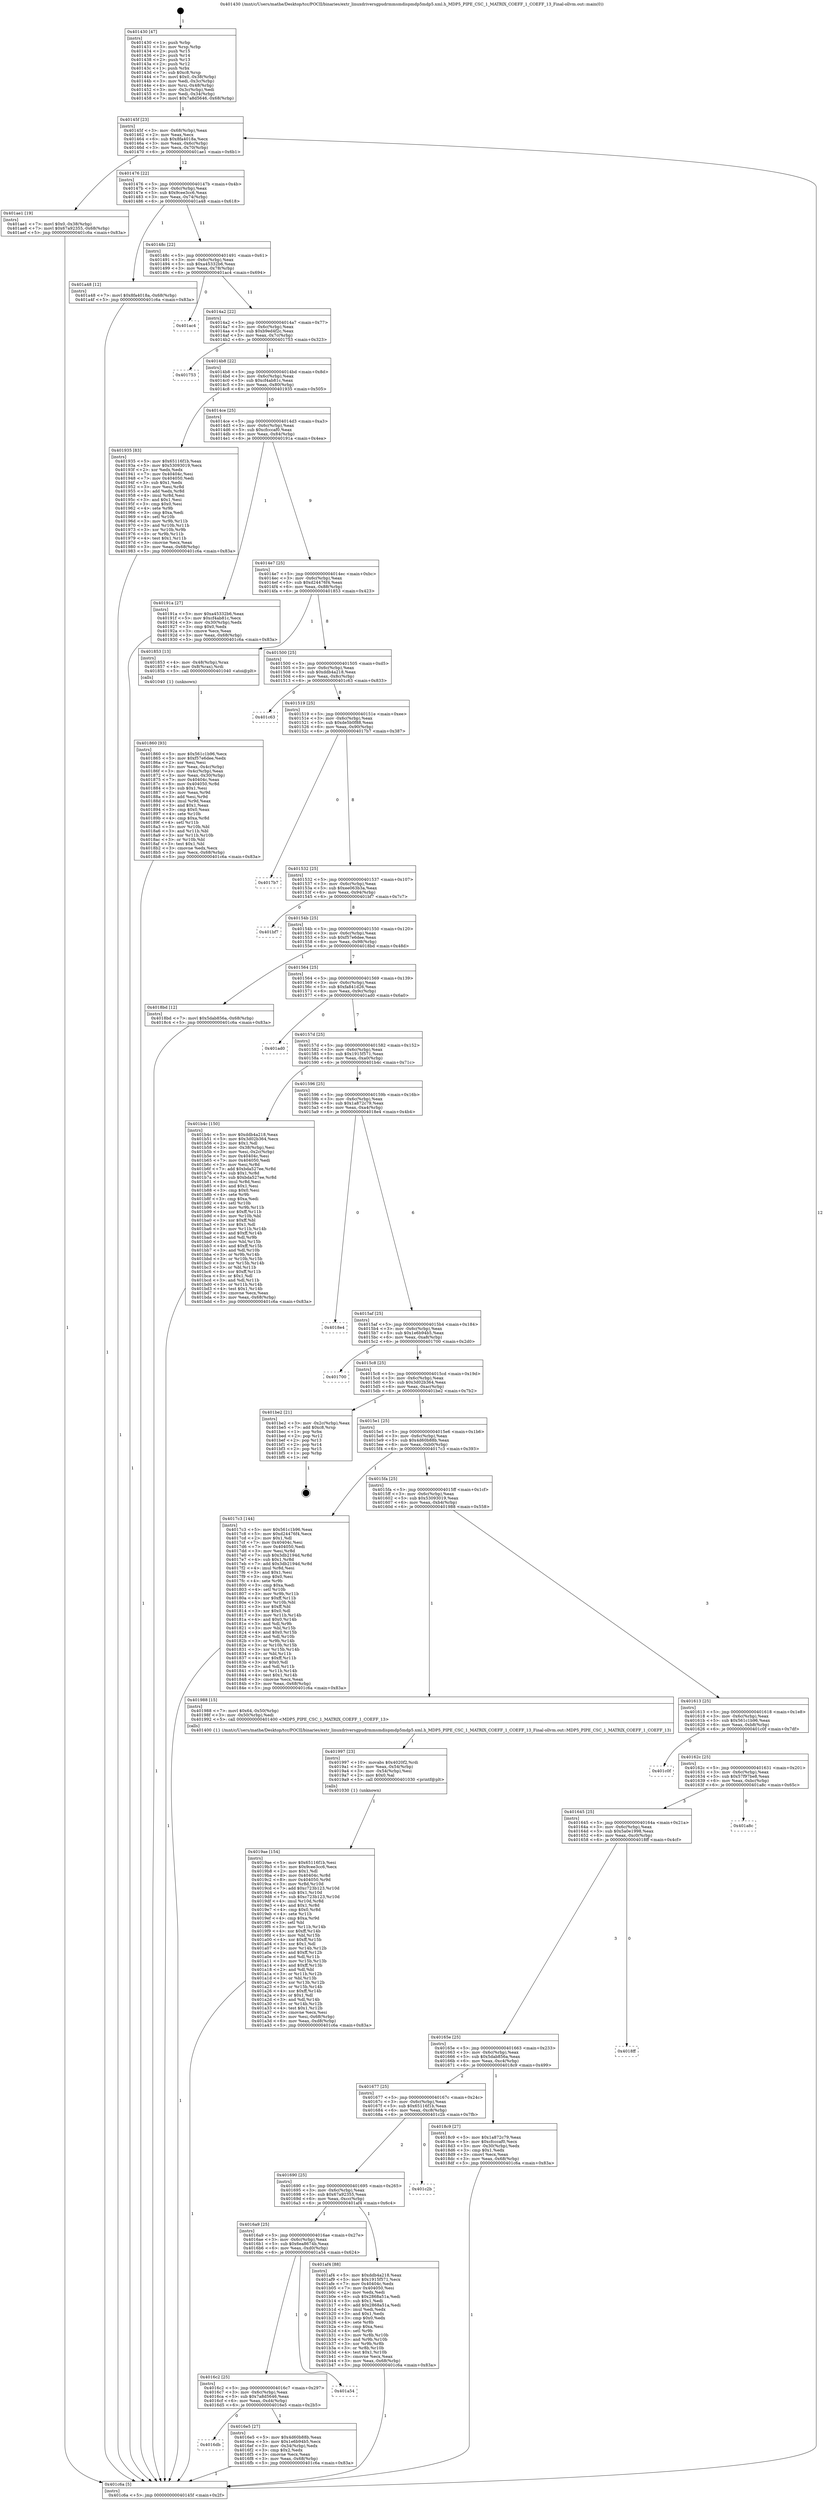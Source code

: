 digraph "0x401430" {
  label = "0x401430 (/mnt/c/Users/mathe/Desktop/tcc/POCII/binaries/extr_linuxdriversgpudrmmsmdispmdp5mdp5.xml.h_MDP5_PIPE_CSC_1_MATRIX_COEFF_1_COEFF_13_Final-ollvm.out::main(0))"
  labelloc = "t"
  node[shape=record]

  Entry [label="",width=0.3,height=0.3,shape=circle,fillcolor=black,style=filled]
  "0x40145f" [label="{
     0x40145f [23]\l
     | [instrs]\l
     &nbsp;&nbsp;0x40145f \<+3\>: mov -0x68(%rbp),%eax\l
     &nbsp;&nbsp;0x401462 \<+2\>: mov %eax,%ecx\l
     &nbsp;&nbsp;0x401464 \<+6\>: sub $0x8fa4018a,%ecx\l
     &nbsp;&nbsp;0x40146a \<+3\>: mov %eax,-0x6c(%rbp)\l
     &nbsp;&nbsp;0x40146d \<+3\>: mov %ecx,-0x70(%rbp)\l
     &nbsp;&nbsp;0x401470 \<+6\>: je 0000000000401ae1 \<main+0x6b1\>\l
  }"]
  "0x401ae1" [label="{
     0x401ae1 [19]\l
     | [instrs]\l
     &nbsp;&nbsp;0x401ae1 \<+7\>: movl $0x0,-0x38(%rbp)\l
     &nbsp;&nbsp;0x401ae8 \<+7\>: movl $0x67a92355,-0x68(%rbp)\l
     &nbsp;&nbsp;0x401aef \<+5\>: jmp 0000000000401c6a \<main+0x83a\>\l
  }"]
  "0x401476" [label="{
     0x401476 [22]\l
     | [instrs]\l
     &nbsp;&nbsp;0x401476 \<+5\>: jmp 000000000040147b \<main+0x4b\>\l
     &nbsp;&nbsp;0x40147b \<+3\>: mov -0x6c(%rbp),%eax\l
     &nbsp;&nbsp;0x40147e \<+5\>: sub $0x9cee3cc6,%eax\l
     &nbsp;&nbsp;0x401483 \<+3\>: mov %eax,-0x74(%rbp)\l
     &nbsp;&nbsp;0x401486 \<+6\>: je 0000000000401a48 \<main+0x618\>\l
  }"]
  Exit [label="",width=0.3,height=0.3,shape=circle,fillcolor=black,style=filled,peripheries=2]
  "0x401a48" [label="{
     0x401a48 [12]\l
     | [instrs]\l
     &nbsp;&nbsp;0x401a48 \<+7\>: movl $0x8fa4018a,-0x68(%rbp)\l
     &nbsp;&nbsp;0x401a4f \<+5\>: jmp 0000000000401c6a \<main+0x83a\>\l
  }"]
  "0x40148c" [label="{
     0x40148c [22]\l
     | [instrs]\l
     &nbsp;&nbsp;0x40148c \<+5\>: jmp 0000000000401491 \<main+0x61\>\l
     &nbsp;&nbsp;0x401491 \<+3\>: mov -0x6c(%rbp),%eax\l
     &nbsp;&nbsp;0x401494 \<+5\>: sub $0xa45332b6,%eax\l
     &nbsp;&nbsp;0x401499 \<+3\>: mov %eax,-0x78(%rbp)\l
     &nbsp;&nbsp;0x40149c \<+6\>: je 0000000000401ac4 \<main+0x694\>\l
  }"]
  "0x4019ae" [label="{
     0x4019ae [154]\l
     | [instrs]\l
     &nbsp;&nbsp;0x4019ae \<+5\>: mov $0x65116f1b,%esi\l
     &nbsp;&nbsp;0x4019b3 \<+5\>: mov $0x9cee3cc6,%ecx\l
     &nbsp;&nbsp;0x4019b8 \<+2\>: mov $0x1,%dl\l
     &nbsp;&nbsp;0x4019ba \<+8\>: mov 0x40404c,%r8d\l
     &nbsp;&nbsp;0x4019c2 \<+8\>: mov 0x404050,%r9d\l
     &nbsp;&nbsp;0x4019ca \<+3\>: mov %r8d,%r10d\l
     &nbsp;&nbsp;0x4019cd \<+7\>: add $0xc723b123,%r10d\l
     &nbsp;&nbsp;0x4019d4 \<+4\>: sub $0x1,%r10d\l
     &nbsp;&nbsp;0x4019d8 \<+7\>: sub $0xc723b123,%r10d\l
     &nbsp;&nbsp;0x4019df \<+4\>: imul %r10d,%r8d\l
     &nbsp;&nbsp;0x4019e3 \<+4\>: and $0x1,%r8d\l
     &nbsp;&nbsp;0x4019e7 \<+4\>: cmp $0x0,%r8d\l
     &nbsp;&nbsp;0x4019eb \<+4\>: sete %r11b\l
     &nbsp;&nbsp;0x4019ef \<+4\>: cmp $0xa,%r9d\l
     &nbsp;&nbsp;0x4019f3 \<+3\>: setl %bl\l
     &nbsp;&nbsp;0x4019f6 \<+3\>: mov %r11b,%r14b\l
     &nbsp;&nbsp;0x4019f9 \<+4\>: xor $0xff,%r14b\l
     &nbsp;&nbsp;0x4019fd \<+3\>: mov %bl,%r15b\l
     &nbsp;&nbsp;0x401a00 \<+4\>: xor $0xff,%r15b\l
     &nbsp;&nbsp;0x401a04 \<+3\>: xor $0x1,%dl\l
     &nbsp;&nbsp;0x401a07 \<+3\>: mov %r14b,%r12b\l
     &nbsp;&nbsp;0x401a0a \<+4\>: and $0xff,%r12b\l
     &nbsp;&nbsp;0x401a0e \<+3\>: and %dl,%r11b\l
     &nbsp;&nbsp;0x401a11 \<+3\>: mov %r15b,%r13b\l
     &nbsp;&nbsp;0x401a14 \<+4\>: and $0xff,%r13b\l
     &nbsp;&nbsp;0x401a18 \<+2\>: and %dl,%bl\l
     &nbsp;&nbsp;0x401a1a \<+3\>: or %r11b,%r12b\l
     &nbsp;&nbsp;0x401a1d \<+3\>: or %bl,%r13b\l
     &nbsp;&nbsp;0x401a20 \<+3\>: xor %r13b,%r12b\l
     &nbsp;&nbsp;0x401a23 \<+3\>: or %r15b,%r14b\l
     &nbsp;&nbsp;0x401a26 \<+4\>: xor $0xff,%r14b\l
     &nbsp;&nbsp;0x401a2a \<+3\>: or $0x1,%dl\l
     &nbsp;&nbsp;0x401a2d \<+3\>: and %dl,%r14b\l
     &nbsp;&nbsp;0x401a30 \<+3\>: or %r14b,%r12b\l
     &nbsp;&nbsp;0x401a33 \<+4\>: test $0x1,%r12b\l
     &nbsp;&nbsp;0x401a37 \<+3\>: cmovne %ecx,%esi\l
     &nbsp;&nbsp;0x401a3a \<+3\>: mov %esi,-0x68(%rbp)\l
     &nbsp;&nbsp;0x401a3d \<+6\>: mov %eax,-0xd8(%rbp)\l
     &nbsp;&nbsp;0x401a43 \<+5\>: jmp 0000000000401c6a \<main+0x83a\>\l
  }"]
  "0x401ac4" [label="{
     0x401ac4\l
  }", style=dashed]
  "0x4014a2" [label="{
     0x4014a2 [22]\l
     | [instrs]\l
     &nbsp;&nbsp;0x4014a2 \<+5\>: jmp 00000000004014a7 \<main+0x77\>\l
     &nbsp;&nbsp;0x4014a7 \<+3\>: mov -0x6c(%rbp),%eax\l
     &nbsp;&nbsp;0x4014aa \<+5\>: sub $0xb9ed4f2c,%eax\l
     &nbsp;&nbsp;0x4014af \<+3\>: mov %eax,-0x7c(%rbp)\l
     &nbsp;&nbsp;0x4014b2 \<+6\>: je 0000000000401753 \<main+0x323\>\l
  }"]
  "0x401997" [label="{
     0x401997 [23]\l
     | [instrs]\l
     &nbsp;&nbsp;0x401997 \<+10\>: movabs $0x4020f2,%rdi\l
     &nbsp;&nbsp;0x4019a1 \<+3\>: mov %eax,-0x54(%rbp)\l
     &nbsp;&nbsp;0x4019a4 \<+3\>: mov -0x54(%rbp),%esi\l
     &nbsp;&nbsp;0x4019a7 \<+2\>: mov $0x0,%al\l
     &nbsp;&nbsp;0x4019a9 \<+5\>: call 0000000000401030 \<printf@plt\>\l
     | [calls]\l
     &nbsp;&nbsp;0x401030 \{1\} (unknown)\l
  }"]
  "0x401753" [label="{
     0x401753\l
  }", style=dashed]
  "0x4014b8" [label="{
     0x4014b8 [22]\l
     | [instrs]\l
     &nbsp;&nbsp;0x4014b8 \<+5\>: jmp 00000000004014bd \<main+0x8d\>\l
     &nbsp;&nbsp;0x4014bd \<+3\>: mov -0x6c(%rbp),%eax\l
     &nbsp;&nbsp;0x4014c0 \<+5\>: sub $0xcf4ab81c,%eax\l
     &nbsp;&nbsp;0x4014c5 \<+3\>: mov %eax,-0x80(%rbp)\l
     &nbsp;&nbsp;0x4014c8 \<+6\>: je 0000000000401935 \<main+0x505\>\l
  }"]
  "0x401860" [label="{
     0x401860 [93]\l
     | [instrs]\l
     &nbsp;&nbsp;0x401860 \<+5\>: mov $0x561c1b96,%ecx\l
     &nbsp;&nbsp;0x401865 \<+5\>: mov $0xf57e6dee,%edx\l
     &nbsp;&nbsp;0x40186a \<+2\>: xor %esi,%esi\l
     &nbsp;&nbsp;0x40186c \<+3\>: mov %eax,-0x4c(%rbp)\l
     &nbsp;&nbsp;0x40186f \<+3\>: mov -0x4c(%rbp),%eax\l
     &nbsp;&nbsp;0x401872 \<+3\>: mov %eax,-0x30(%rbp)\l
     &nbsp;&nbsp;0x401875 \<+7\>: mov 0x40404c,%eax\l
     &nbsp;&nbsp;0x40187c \<+8\>: mov 0x404050,%r8d\l
     &nbsp;&nbsp;0x401884 \<+3\>: sub $0x1,%esi\l
     &nbsp;&nbsp;0x401887 \<+3\>: mov %eax,%r9d\l
     &nbsp;&nbsp;0x40188a \<+3\>: add %esi,%r9d\l
     &nbsp;&nbsp;0x40188d \<+4\>: imul %r9d,%eax\l
     &nbsp;&nbsp;0x401891 \<+3\>: and $0x1,%eax\l
     &nbsp;&nbsp;0x401894 \<+3\>: cmp $0x0,%eax\l
     &nbsp;&nbsp;0x401897 \<+4\>: sete %r10b\l
     &nbsp;&nbsp;0x40189b \<+4\>: cmp $0xa,%r8d\l
     &nbsp;&nbsp;0x40189f \<+4\>: setl %r11b\l
     &nbsp;&nbsp;0x4018a3 \<+3\>: mov %r10b,%bl\l
     &nbsp;&nbsp;0x4018a6 \<+3\>: and %r11b,%bl\l
     &nbsp;&nbsp;0x4018a9 \<+3\>: xor %r11b,%r10b\l
     &nbsp;&nbsp;0x4018ac \<+3\>: or %r10b,%bl\l
     &nbsp;&nbsp;0x4018af \<+3\>: test $0x1,%bl\l
     &nbsp;&nbsp;0x4018b2 \<+3\>: cmovne %edx,%ecx\l
     &nbsp;&nbsp;0x4018b5 \<+3\>: mov %ecx,-0x68(%rbp)\l
     &nbsp;&nbsp;0x4018b8 \<+5\>: jmp 0000000000401c6a \<main+0x83a\>\l
  }"]
  "0x401935" [label="{
     0x401935 [83]\l
     | [instrs]\l
     &nbsp;&nbsp;0x401935 \<+5\>: mov $0x65116f1b,%eax\l
     &nbsp;&nbsp;0x40193a \<+5\>: mov $0x53093019,%ecx\l
     &nbsp;&nbsp;0x40193f \<+2\>: xor %edx,%edx\l
     &nbsp;&nbsp;0x401941 \<+7\>: mov 0x40404c,%esi\l
     &nbsp;&nbsp;0x401948 \<+7\>: mov 0x404050,%edi\l
     &nbsp;&nbsp;0x40194f \<+3\>: sub $0x1,%edx\l
     &nbsp;&nbsp;0x401952 \<+3\>: mov %esi,%r8d\l
     &nbsp;&nbsp;0x401955 \<+3\>: add %edx,%r8d\l
     &nbsp;&nbsp;0x401958 \<+4\>: imul %r8d,%esi\l
     &nbsp;&nbsp;0x40195c \<+3\>: and $0x1,%esi\l
     &nbsp;&nbsp;0x40195f \<+3\>: cmp $0x0,%esi\l
     &nbsp;&nbsp;0x401962 \<+4\>: sete %r9b\l
     &nbsp;&nbsp;0x401966 \<+3\>: cmp $0xa,%edi\l
     &nbsp;&nbsp;0x401969 \<+4\>: setl %r10b\l
     &nbsp;&nbsp;0x40196d \<+3\>: mov %r9b,%r11b\l
     &nbsp;&nbsp;0x401970 \<+3\>: and %r10b,%r11b\l
     &nbsp;&nbsp;0x401973 \<+3\>: xor %r10b,%r9b\l
     &nbsp;&nbsp;0x401976 \<+3\>: or %r9b,%r11b\l
     &nbsp;&nbsp;0x401979 \<+4\>: test $0x1,%r11b\l
     &nbsp;&nbsp;0x40197d \<+3\>: cmovne %ecx,%eax\l
     &nbsp;&nbsp;0x401980 \<+3\>: mov %eax,-0x68(%rbp)\l
     &nbsp;&nbsp;0x401983 \<+5\>: jmp 0000000000401c6a \<main+0x83a\>\l
  }"]
  "0x4014ce" [label="{
     0x4014ce [25]\l
     | [instrs]\l
     &nbsp;&nbsp;0x4014ce \<+5\>: jmp 00000000004014d3 \<main+0xa3\>\l
     &nbsp;&nbsp;0x4014d3 \<+3\>: mov -0x6c(%rbp),%eax\l
     &nbsp;&nbsp;0x4014d6 \<+5\>: sub $0xcfcccaf0,%eax\l
     &nbsp;&nbsp;0x4014db \<+6\>: mov %eax,-0x84(%rbp)\l
     &nbsp;&nbsp;0x4014e1 \<+6\>: je 000000000040191a \<main+0x4ea\>\l
  }"]
  "0x401430" [label="{
     0x401430 [47]\l
     | [instrs]\l
     &nbsp;&nbsp;0x401430 \<+1\>: push %rbp\l
     &nbsp;&nbsp;0x401431 \<+3\>: mov %rsp,%rbp\l
     &nbsp;&nbsp;0x401434 \<+2\>: push %r15\l
     &nbsp;&nbsp;0x401436 \<+2\>: push %r14\l
     &nbsp;&nbsp;0x401438 \<+2\>: push %r13\l
     &nbsp;&nbsp;0x40143a \<+2\>: push %r12\l
     &nbsp;&nbsp;0x40143c \<+1\>: push %rbx\l
     &nbsp;&nbsp;0x40143d \<+7\>: sub $0xc8,%rsp\l
     &nbsp;&nbsp;0x401444 \<+7\>: movl $0x0,-0x38(%rbp)\l
     &nbsp;&nbsp;0x40144b \<+3\>: mov %edi,-0x3c(%rbp)\l
     &nbsp;&nbsp;0x40144e \<+4\>: mov %rsi,-0x48(%rbp)\l
     &nbsp;&nbsp;0x401452 \<+3\>: mov -0x3c(%rbp),%edi\l
     &nbsp;&nbsp;0x401455 \<+3\>: mov %edi,-0x34(%rbp)\l
     &nbsp;&nbsp;0x401458 \<+7\>: movl $0x7a8d5646,-0x68(%rbp)\l
  }"]
  "0x40191a" [label="{
     0x40191a [27]\l
     | [instrs]\l
     &nbsp;&nbsp;0x40191a \<+5\>: mov $0xa45332b6,%eax\l
     &nbsp;&nbsp;0x40191f \<+5\>: mov $0xcf4ab81c,%ecx\l
     &nbsp;&nbsp;0x401924 \<+3\>: mov -0x30(%rbp),%edx\l
     &nbsp;&nbsp;0x401927 \<+3\>: cmp $0x0,%edx\l
     &nbsp;&nbsp;0x40192a \<+3\>: cmove %ecx,%eax\l
     &nbsp;&nbsp;0x40192d \<+3\>: mov %eax,-0x68(%rbp)\l
     &nbsp;&nbsp;0x401930 \<+5\>: jmp 0000000000401c6a \<main+0x83a\>\l
  }"]
  "0x4014e7" [label="{
     0x4014e7 [25]\l
     | [instrs]\l
     &nbsp;&nbsp;0x4014e7 \<+5\>: jmp 00000000004014ec \<main+0xbc\>\l
     &nbsp;&nbsp;0x4014ec \<+3\>: mov -0x6c(%rbp),%eax\l
     &nbsp;&nbsp;0x4014ef \<+5\>: sub $0xd24476f4,%eax\l
     &nbsp;&nbsp;0x4014f4 \<+6\>: mov %eax,-0x88(%rbp)\l
     &nbsp;&nbsp;0x4014fa \<+6\>: je 0000000000401853 \<main+0x423\>\l
  }"]
  "0x401c6a" [label="{
     0x401c6a [5]\l
     | [instrs]\l
     &nbsp;&nbsp;0x401c6a \<+5\>: jmp 000000000040145f \<main+0x2f\>\l
  }"]
  "0x401853" [label="{
     0x401853 [13]\l
     | [instrs]\l
     &nbsp;&nbsp;0x401853 \<+4\>: mov -0x48(%rbp),%rax\l
     &nbsp;&nbsp;0x401857 \<+4\>: mov 0x8(%rax),%rdi\l
     &nbsp;&nbsp;0x40185b \<+5\>: call 0000000000401040 \<atoi@plt\>\l
     | [calls]\l
     &nbsp;&nbsp;0x401040 \{1\} (unknown)\l
  }"]
  "0x401500" [label="{
     0x401500 [25]\l
     | [instrs]\l
     &nbsp;&nbsp;0x401500 \<+5\>: jmp 0000000000401505 \<main+0xd5\>\l
     &nbsp;&nbsp;0x401505 \<+3\>: mov -0x6c(%rbp),%eax\l
     &nbsp;&nbsp;0x401508 \<+5\>: sub $0xddb4a218,%eax\l
     &nbsp;&nbsp;0x40150d \<+6\>: mov %eax,-0x8c(%rbp)\l
     &nbsp;&nbsp;0x401513 \<+6\>: je 0000000000401c63 \<main+0x833\>\l
  }"]
  "0x4016db" [label="{
     0x4016db\l
  }", style=dashed]
  "0x401c63" [label="{
     0x401c63\l
  }", style=dashed]
  "0x401519" [label="{
     0x401519 [25]\l
     | [instrs]\l
     &nbsp;&nbsp;0x401519 \<+5\>: jmp 000000000040151e \<main+0xee\>\l
     &nbsp;&nbsp;0x40151e \<+3\>: mov -0x6c(%rbp),%eax\l
     &nbsp;&nbsp;0x401521 \<+5\>: sub $0xde5b0f88,%eax\l
     &nbsp;&nbsp;0x401526 \<+6\>: mov %eax,-0x90(%rbp)\l
     &nbsp;&nbsp;0x40152c \<+6\>: je 00000000004017b7 \<main+0x387\>\l
  }"]
  "0x4016e5" [label="{
     0x4016e5 [27]\l
     | [instrs]\l
     &nbsp;&nbsp;0x4016e5 \<+5\>: mov $0x4d60b88b,%eax\l
     &nbsp;&nbsp;0x4016ea \<+5\>: mov $0x1e6b94b5,%ecx\l
     &nbsp;&nbsp;0x4016ef \<+3\>: mov -0x34(%rbp),%edx\l
     &nbsp;&nbsp;0x4016f2 \<+3\>: cmp $0x2,%edx\l
     &nbsp;&nbsp;0x4016f5 \<+3\>: cmovne %ecx,%eax\l
     &nbsp;&nbsp;0x4016f8 \<+3\>: mov %eax,-0x68(%rbp)\l
     &nbsp;&nbsp;0x4016fb \<+5\>: jmp 0000000000401c6a \<main+0x83a\>\l
  }"]
  "0x4017b7" [label="{
     0x4017b7\l
  }", style=dashed]
  "0x401532" [label="{
     0x401532 [25]\l
     | [instrs]\l
     &nbsp;&nbsp;0x401532 \<+5\>: jmp 0000000000401537 \<main+0x107\>\l
     &nbsp;&nbsp;0x401537 \<+3\>: mov -0x6c(%rbp),%eax\l
     &nbsp;&nbsp;0x40153a \<+5\>: sub $0xee063b3a,%eax\l
     &nbsp;&nbsp;0x40153f \<+6\>: mov %eax,-0x94(%rbp)\l
     &nbsp;&nbsp;0x401545 \<+6\>: je 0000000000401bf7 \<main+0x7c7\>\l
  }"]
  "0x4016c2" [label="{
     0x4016c2 [25]\l
     | [instrs]\l
     &nbsp;&nbsp;0x4016c2 \<+5\>: jmp 00000000004016c7 \<main+0x297\>\l
     &nbsp;&nbsp;0x4016c7 \<+3\>: mov -0x6c(%rbp),%eax\l
     &nbsp;&nbsp;0x4016ca \<+5\>: sub $0x7a8d5646,%eax\l
     &nbsp;&nbsp;0x4016cf \<+6\>: mov %eax,-0xd4(%rbp)\l
     &nbsp;&nbsp;0x4016d5 \<+6\>: je 00000000004016e5 \<main+0x2b5\>\l
  }"]
  "0x401bf7" [label="{
     0x401bf7\l
  }", style=dashed]
  "0x40154b" [label="{
     0x40154b [25]\l
     | [instrs]\l
     &nbsp;&nbsp;0x40154b \<+5\>: jmp 0000000000401550 \<main+0x120\>\l
     &nbsp;&nbsp;0x401550 \<+3\>: mov -0x6c(%rbp),%eax\l
     &nbsp;&nbsp;0x401553 \<+5\>: sub $0xf57e6dee,%eax\l
     &nbsp;&nbsp;0x401558 \<+6\>: mov %eax,-0x98(%rbp)\l
     &nbsp;&nbsp;0x40155e \<+6\>: je 00000000004018bd \<main+0x48d\>\l
  }"]
  "0x401a54" [label="{
     0x401a54\l
  }", style=dashed]
  "0x4018bd" [label="{
     0x4018bd [12]\l
     | [instrs]\l
     &nbsp;&nbsp;0x4018bd \<+7\>: movl $0x5dab856a,-0x68(%rbp)\l
     &nbsp;&nbsp;0x4018c4 \<+5\>: jmp 0000000000401c6a \<main+0x83a\>\l
  }"]
  "0x401564" [label="{
     0x401564 [25]\l
     | [instrs]\l
     &nbsp;&nbsp;0x401564 \<+5\>: jmp 0000000000401569 \<main+0x139\>\l
     &nbsp;&nbsp;0x401569 \<+3\>: mov -0x6c(%rbp),%eax\l
     &nbsp;&nbsp;0x40156c \<+5\>: sub $0xfa841d26,%eax\l
     &nbsp;&nbsp;0x401571 \<+6\>: mov %eax,-0x9c(%rbp)\l
     &nbsp;&nbsp;0x401577 \<+6\>: je 0000000000401ad0 \<main+0x6a0\>\l
  }"]
  "0x4016a9" [label="{
     0x4016a9 [25]\l
     | [instrs]\l
     &nbsp;&nbsp;0x4016a9 \<+5\>: jmp 00000000004016ae \<main+0x27e\>\l
     &nbsp;&nbsp;0x4016ae \<+3\>: mov -0x6c(%rbp),%eax\l
     &nbsp;&nbsp;0x4016b1 \<+5\>: sub $0x6ea8674b,%eax\l
     &nbsp;&nbsp;0x4016b6 \<+6\>: mov %eax,-0xd0(%rbp)\l
     &nbsp;&nbsp;0x4016bc \<+6\>: je 0000000000401a54 \<main+0x624\>\l
  }"]
  "0x401ad0" [label="{
     0x401ad0\l
  }", style=dashed]
  "0x40157d" [label="{
     0x40157d [25]\l
     | [instrs]\l
     &nbsp;&nbsp;0x40157d \<+5\>: jmp 0000000000401582 \<main+0x152\>\l
     &nbsp;&nbsp;0x401582 \<+3\>: mov -0x6c(%rbp),%eax\l
     &nbsp;&nbsp;0x401585 \<+5\>: sub $0x1915f571,%eax\l
     &nbsp;&nbsp;0x40158a \<+6\>: mov %eax,-0xa0(%rbp)\l
     &nbsp;&nbsp;0x401590 \<+6\>: je 0000000000401b4c \<main+0x71c\>\l
  }"]
  "0x401af4" [label="{
     0x401af4 [88]\l
     | [instrs]\l
     &nbsp;&nbsp;0x401af4 \<+5\>: mov $0xddb4a218,%eax\l
     &nbsp;&nbsp;0x401af9 \<+5\>: mov $0x1915f571,%ecx\l
     &nbsp;&nbsp;0x401afe \<+7\>: mov 0x40404c,%edx\l
     &nbsp;&nbsp;0x401b05 \<+7\>: mov 0x404050,%esi\l
     &nbsp;&nbsp;0x401b0c \<+2\>: mov %edx,%edi\l
     &nbsp;&nbsp;0x401b0e \<+6\>: sub $0x2868a51a,%edi\l
     &nbsp;&nbsp;0x401b14 \<+3\>: sub $0x1,%edi\l
     &nbsp;&nbsp;0x401b17 \<+6\>: add $0x2868a51a,%edi\l
     &nbsp;&nbsp;0x401b1d \<+3\>: imul %edi,%edx\l
     &nbsp;&nbsp;0x401b20 \<+3\>: and $0x1,%edx\l
     &nbsp;&nbsp;0x401b23 \<+3\>: cmp $0x0,%edx\l
     &nbsp;&nbsp;0x401b26 \<+4\>: sete %r8b\l
     &nbsp;&nbsp;0x401b2a \<+3\>: cmp $0xa,%esi\l
     &nbsp;&nbsp;0x401b2d \<+4\>: setl %r9b\l
     &nbsp;&nbsp;0x401b31 \<+3\>: mov %r8b,%r10b\l
     &nbsp;&nbsp;0x401b34 \<+3\>: and %r9b,%r10b\l
     &nbsp;&nbsp;0x401b37 \<+3\>: xor %r9b,%r8b\l
     &nbsp;&nbsp;0x401b3a \<+3\>: or %r8b,%r10b\l
     &nbsp;&nbsp;0x401b3d \<+4\>: test $0x1,%r10b\l
     &nbsp;&nbsp;0x401b41 \<+3\>: cmovne %ecx,%eax\l
     &nbsp;&nbsp;0x401b44 \<+3\>: mov %eax,-0x68(%rbp)\l
     &nbsp;&nbsp;0x401b47 \<+5\>: jmp 0000000000401c6a \<main+0x83a\>\l
  }"]
  "0x401b4c" [label="{
     0x401b4c [150]\l
     | [instrs]\l
     &nbsp;&nbsp;0x401b4c \<+5\>: mov $0xddb4a218,%eax\l
     &nbsp;&nbsp;0x401b51 \<+5\>: mov $0x3d02b364,%ecx\l
     &nbsp;&nbsp;0x401b56 \<+2\>: mov $0x1,%dl\l
     &nbsp;&nbsp;0x401b58 \<+3\>: mov -0x38(%rbp),%esi\l
     &nbsp;&nbsp;0x401b5b \<+3\>: mov %esi,-0x2c(%rbp)\l
     &nbsp;&nbsp;0x401b5e \<+7\>: mov 0x40404c,%esi\l
     &nbsp;&nbsp;0x401b65 \<+7\>: mov 0x404050,%edi\l
     &nbsp;&nbsp;0x401b6c \<+3\>: mov %esi,%r8d\l
     &nbsp;&nbsp;0x401b6f \<+7\>: add $0xbda527ee,%r8d\l
     &nbsp;&nbsp;0x401b76 \<+4\>: sub $0x1,%r8d\l
     &nbsp;&nbsp;0x401b7a \<+7\>: sub $0xbda527ee,%r8d\l
     &nbsp;&nbsp;0x401b81 \<+4\>: imul %r8d,%esi\l
     &nbsp;&nbsp;0x401b85 \<+3\>: and $0x1,%esi\l
     &nbsp;&nbsp;0x401b88 \<+3\>: cmp $0x0,%esi\l
     &nbsp;&nbsp;0x401b8b \<+4\>: sete %r9b\l
     &nbsp;&nbsp;0x401b8f \<+3\>: cmp $0xa,%edi\l
     &nbsp;&nbsp;0x401b92 \<+4\>: setl %r10b\l
     &nbsp;&nbsp;0x401b96 \<+3\>: mov %r9b,%r11b\l
     &nbsp;&nbsp;0x401b99 \<+4\>: xor $0xff,%r11b\l
     &nbsp;&nbsp;0x401b9d \<+3\>: mov %r10b,%bl\l
     &nbsp;&nbsp;0x401ba0 \<+3\>: xor $0xff,%bl\l
     &nbsp;&nbsp;0x401ba3 \<+3\>: xor $0x1,%dl\l
     &nbsp;&nbsp;0x401ba6 \<+3\>: mov %r11b,%r14b\l
     &nbsp;&nbsp;0x401ba9 \<+4\>: and $0xff,%r14b\l
     &nbsp;&nbsp;0x401bad \<+3\>: and %dl,%r9b\l
     &nbsp;&nbsp;0x401bb0 \<+3\>: mov %bl,%r15b\l
     &nbsp;&nbsp;0x401bb3 \<+4\>: and $0xff,%r15b\l
     &nbsp;&nbsp;0x401bb7 \<+3\>: and %dl,%r10b\l
     &nbsp;&nbsp;0x401bba \<+3\>: or %r9b,%r14b\l
     &nbsp;&nbsp;0x401bbd \<+3\>: or %r10b,%r15b\l
     &nbsp;&nbsp;0x401bc0 \<+3\>: xor %r15b,%r14b\l
     &nbsp;&nbsp;0x401bc3 \<+3\>: or %bl,%r11b\l
     &nbsp;&nbsp;0x401bc6 \<+4\>: xor $0xff,%r11b\l
     &nbsp;&nbsp;0x401bca \<+3\>: or $0x1,%dl\l
     &nbsp;&nbsp;0x401bcd \<+3\>: and %dl,%r11b\l
     &nbsp;&nbsp;0x401bd0 \<+3\>: or %r11b,%r14b\l
     &nbsp;&nbsp;0x401bd3 \<+4\>: test $0x1,%r14b\l
     &nbsp;&nbsp;0x401bd7 \<+3\>: cmovne %ecx,%eax\l
     &nbsp;&nbsp;0x401bda \<+3\>: mov %eax,-0x68(%rbp)\l
     &nbsp;&nbsp;0x401bdd \<+5\>: jmp 0000000000401c6a \<main+0x83a\>\l
  }"]
  "0x401596" [label="{
     0x401596 [25]\l
     | [instrs]\l
     &nbsp;&nbsp;0x401596 \<+5\>: jmp 000000000040159b \<main+0x16b\>\l
     &nbsp;&nbsp;0x40159b \<+3\>: mov -0x6c(%rbp),%eax\l
     &nbsp;&nbsp;0x40159e \<+5\>: sub $0x1a872c79,%eax\l
     &nbsp;&nbsp;0x4015a3 \<+6\>: mov %eax,-0xa4(%rbp)\l
     &nbsp;&nbsp;0x4015a9 \<+6\>: je 00000000004018e4 \<main+0x4b4\>\l
  }"]
  "0x401690" [label="{
     0x401690 [25]\l
     | [instrs]\l
     &nbsp;&nbsp;0x401690 \<+5\>: jmp 0000000000401695 \<main+0x265\>\l
     &nbsp;&nbsp;0x401695 \<+3\>: mov -0x6c(%rbp),%eax\l
     &nbsp;&nbsp;0x401698 \<+5\>: sub $0x67a92355,%eax\l
     &nbsp;&nbsp;0x40169d \<+6\>: mov %eax,-0xcc(%rbp)\l
     &nbsp;&nbsp;0x4016a3 \<+6\>: je 0000000000401af4 \<main+0x6c4\>\l
  }"]
  "0x4018e4" [label="{
     0x4018e4\l
  }", style=dashed]
  "0x4015af" [label="{
     0x4015af [25]\l
     | [instrs]\l
     &nbsp;&nbsp;0x4015af \<+5\>: jmp 00000000004015b4 \<main+0x184\>\l
     &nbsp;&nbsp;0x4015b4 \<+3\>: mov -0x6c(%rbp),%eax\l
     &nbsp;&nbsp;0x4015b7 \<+5\>: sub $0x1e6b94b5,%eax\l
     &nbsp;&nbsp;0x4015bc \<+6\>: mov %eax,-0xa8(%rbp)\l
     &nbsp;&nbsp;0x4015c2 \<+6\>: je 0000000000401700 \<main+0x2d0\>\l
  }"]
  "0x401c2b" [label="{
     0x401c2b\l
  }", style=dashed]
  "0x401700" [label="{
     0x401700\l
  }", style=dashed]
  "0x4015c8" [label="{
     0x4015c8 [25]\l
     | [instrs]\l
     &nbsp;&nbsp;0x4015c8 \<+5\>: jmp 00000000004015cd \<main+0x19d\>\l
     &nbsp;&nbsp;0x4015cd \<+3\>: mov -0x6c(%rbp),%eax\l
     &nbsp;&nbsp;0x4015d0 \<+5\>: sub $0x3d02b364,%eax\l
     &nbsp;&nbsp;0x4015d5 \<+6\>: mov %eax,-0xac(%rbp)\l
     &nbsp;&nbsp;0x4015db \<+6\>: je 0000000000401be2 \<main+0x7b2\>\l
  }"]
  "0x401677" [label="{
     0x401677 [25]\l
     | [instrs]\l
     &nbsp;&nbsp;0x401677 \<+5\>: jmp 000000000040167c \<main+0x24c\>\l
     &nbsp;&nbsp;0x40167c \<+3\>: mov -0x6c(%rbp),%eax\l
     &nbsp;&nbsp;0x40167f \<+5\>: sub $0x65116f1b,%eax\l
     &nbsp;&nbsp;0x401684 \<+6\>: mov %eax,-0xc8(%rbp)\l
     &nbsp;&nbsp;0x40168a \<+6\>: je 0000000000401c2b \<main+0x7fb\>\l
  }"]
  "0x401be2" [label="{
     0x401be2 [21]\l
     | [instrs]\l
     &nbsp;&nbsp;0x401be2 \<+3\>: mov -0x2c(%rbp),%eax\l
     &nbsp;&nbsp;0x401be5 \<+7\>: add $0xc8,%rsp\l
     &nbsp;&nbsp;0x401bec \<+1\>: pop %rbx\l
     &nbsp;&nbsp;0x401bed \<+2\>: pop %r12\l
     &nbsp;&nbsp;0x401bef \<+2\>: pop %r13\l
     &nbsp;&nbsp;0x401bf1 \<+2\>: pop %r14\l
     &nbsp;&nbsp;0x401bf3 \<+2\>: pop %r15\l
     &nbsp;&nbsp;0x401bf5 \<+1\>: pop %rbp\l
     &nbsp;&nbsp;0x401bf6 \<+1\>: ret\l
  }"]
  "0x4015e1" [label="{
     0x4015e1 [25]\l
     | [instrs]\l
     &nbsp;&nbsp;0x4015e1 \<+5\>: jmp 00000000004015e6 \<main+0x1b6\>\l
     &nbsp;&nbsp;0x4015e6 \<+3\>: mov -0x6c(%rbp),%eax\l
     &nbsp;&nbsp;0x4015e9 \<+5\>: sub $0x4d60b88b,%eax\l
     &nbsp;&nbsp;0x4015ee \<+6\>: mov %eax,-0xb0(%rbp)\l
     &nbsp;&nbsp;0x4015f4 \<+6\>: je 00000000004017c3 \<main+0x393\>\l
  }"]
  "0x4018c9" [label="{
     0x4018c9 [27]\l
     | [instrs]\l
     &nbsp;&nbsp;0x4018c9 \<+5\>: mov $0x1a872c79,%eax\l
     &nbsp;&nbsp;0x4018ce \<+5\>: mov $0xcfcccaf0,%ecx\l
     &nbsp;&nbsp;0x4018d3 \<+3\>: mov -0x30(%rbp),%edx\l
     &nbsp;&nbsp;0x4018d6 \<+3\>: cmp $0x1,%edx\l
     &nbsp;&nbsp;0x4018d9 \<+3\>: cmovl %ecx,%eax\l
     &nbsp;&nbsp;0x4018dc \<+3\>: mov %eax,-0x68(%rbp)\l
     &nbsp;&nbsp;0x4018df \<+5\>: jmp 0000000000401c6a \<main+0x83a\>\l
  }"]
  "0x4017c3" [label="{
     0x4017c3 [144]\l
     | [instrs]\l
     &nbsp;&nbsp;0x4017c3 \<+5\>: mov $0x561c1b96,%eax\l
     &nbsp;&nbsp;0x4017c8 \<+5\>: mov $0xd24476f4,%ecx\l
     &nbsp;&nbsp;0x4017cd \<+2\>: mov $0x1,%dl\l
     &nbsp;&nbsp;0x4017cf \<+7\>: mov 0x40404c,%esi\l
     &nbsp;&nbsp;0x4017d6 \<+7\>: mov 0x404050,%edi\l
     &nbsp;&nbsp;0x4017dd \<+3\>: mov %esi,%r8d\l
     &nbsp;&nbsp;0x4017e0 \<+7\>: sub $0x3db2194d,%r8d\l
     &nbsp;&nbsp;0x4017e7 \<+4\>: sub $0x1,%r8d\l
     &nbsp;&nbsp;0x4017eb \<+7\>: add $0x3db2194d,%r8d\l
     &nbsp;&nbsp;0x4017f2 \<+4\>: imul %r8d,%esi\l
     &nbsp;&nbsp;0x4017f6 \<+3\>: and $0x1,%esi\l
     &nbsp;&nbsp;0x4017f9 \<+3\>: cmp $0x0,%esi\l
     &nbsp;&nbsp;0x4017fc \<+4\>: sete %r9b\l
     &nbsp;&nbsp;0x401800 \<+3\>: cmp $0xa,%edi\l
     &nbsp;&nbsp;0x401803 \<+4\>: setl %r10b\l
     &nbsp;&nbsp;0x401807 \<+3\>: mov %r9b,%r11b\l
     &nbsp;&nbsp;0x40180a \<+4\>: xor $0xff,%r11b\l
     &nbsp;&nbsp;0x40180e \<+3\>: mov %r10b,%bl\l
     &nbsp;&nbsp;0x401811 \<+3\>: xor $0xff,%bl\l
     &nbsp;&nbsp;0x401814 \<+3\>: xor $0x0,%dl\l
     &nbsp;&nbsp;0x401817 \<+3\>: mov %r11b,%r14b\l
     &nbsp;&nbsp;0x40181a \<+4\>: and $0x0,%r14b\l
     &nbsp;&nbsp;0x40181e \<+3\>: and %dl,%r9b\l
     &nbsp;&nbsp;0x401821 \<+3\>: mov %bl,%r15b\l
     &nbsp;&nbsp;0x401824 \<+4\>: and $0x0,%r15b\l
     &nbsp;&nbsp;0x401828 \<+3\>: and %dl,%r10b\l
     &nbsp;&nbsp;0x40182b \<+3\>: or %r9b,%r14b\l
     &nbsp;&nbsp;0x40182e \<+3\>: or %r10b,%r15b\l
     &nbsp;&nbsp;0x401831 \<+3\>: xor %r15b,%r14b\l
     &nbsp;&nbsp;0x401834 \<+3\>: or %bl,%r11b\l
     &nbsp;&nbsp;0x401837 \<+4\>: xor $0xff,%r11b\l
     &nbsp;&nbsp;0x40183b \<+3\>: or $0x0,%dl\l
     &nbsp;&nbsp;0x40183e \<+3\>: and %dl,%r11b\l
     &nbsp;&nbsp;0x401841 \<+3\>: or %r11b,%r14b\l
     &nbsp;&nbsp;0x401844 \<+4\>: test $0x1,%r14b\l
     &nbsp;&nbsp;0x401848 \<+3\>: cmovne %ecx,%eax\l
     &nbsp;&nbsp;0x40184b \<+3\>: mov %eax,-0x68(%rbp)\l
     &nbsp;&nbsp;0x40184e \<+5\>: jmp 0000000000401c6a \<main+0x83a\>\l
  }"]
  "0x4015fa" [label="{
     0x4015fa [25]\l
     | [instrs]\l
     &nbsp;&nbsp;0x4015fa \<+5\>: jmp 00000000004015ff \<main+0x1cf\>\l
     &nbsp;&nbsp;0x4015ff \<+3\>: mov -0x6c(%rbp),%eax\l
     &nbsp;&nbsp;0x401602 \<+5\>: sub $0x53093019,%eax\l
     &nbsp;&nbsp;0x401607 \<+6\>: mov %eax,-0xb4(%rbp)\l
     &nbsp;&nbsp;0x40160d \<+6\>: je 0000000000401988 \<main+0x558\>\l
  }"]
  "0x40165e" [label="{
     0x40165e [25]\l
     | [instrs]\l
     &nbsp;&nbsp;0x40165e \<+5\>: jmp 0000000000401663 \<main+0x233\>\l
     &nbsp;&nbsp;0x401663 \<+3\>: mov -0x6c(%rbp),%eax\l
     &nbsp;&nbsp;0x401666 \<+5\>: sub $0x5dab856a,%eax\l
     &nbsp;&nbsp;0x40166b \<+6\>: mov %eax,-0xc4(%rbp)\l
     &nbsp;&nbsp;0x401671 \<+6\>: je 00000000004018c9 \<main+0x499\>\l
  }"]
  "0x401988" [label="{
     0x401988 [15]\l
     | [instrs]\l
     &nbsp;&nbsp;0x401988 \<+7\>: movl $0x64,-0x50(%rbp)\l
     &nbsp;&nbsp;0x40198f \<+3\>: mov -0x50(%rbp),%edi\l
     &nbsp;&nbsp;0x401992 \<+5\>: call 0000000000401400 \<MDP5_PIPE_CSC_1_MATRIX_COEFF_1_COEFF_13\>\l
     | [calls]\l
     &nbsp;&nbsp;0x401400 \{1\} (/mnt/c/Users/mathe/Desktop/tcc/POCII/binaries/extr_linuxdriversgpudrmmsmdispmdp5mdp5.xml.h_MDP5_PIPE_CSC_1_MATRIX_COEFF_1_COEFF_13_Final-ollvm.out::MDP5_PIPE_CSC_1_MATRIX_COEFF_1_COEFF_13)\l
  }"]
  "0x401613" [label="{
     0x401613 [25]\l
     | [instrs]\l
     &nbsp;&nbsp;0x401613 \<+5\>: jmp 0000000000401618 \<main+0x1e8\>\l
     &nbsp;&nbsp;0x401618 \<+3\>: mov -0x6c(%rbp),%eax\l
     &nbsp;&nbsp;0x40161b \<+5\>: sub $0x561c1b96,%eax\l
     &nbsp;&nbsp;0x401620 \<+6\>: mov %eax,-0xb8(%rbp)\l
     &nbsp;&nbsp;0x401626 \<+6\>: je 0000000000401c0f \<main+0x7df\>\l
  }"]
  "0x4018ff" [label="{
     0x4018ff\l
  }", style=dashed]
  "0x401c0f" [label="{
     0x401c0f\l
  }", style=dashed]
  "0x40162c" [label="{
     0x40162c [25]\l
     | [instrs]\l
     &nbsp;&nbsp;0x40162c \<+5\>: jmp 0000000000401631 \<main+0x201\>\l
     &nbsp;&nbsp;0x401631 \<+3\>: mov -0x6c(%rbp),%eax\l
     &nbsp;&nbsp;0x401634 \<+5\>: sub $0x57f97be8,%eax\l
     &nbsp;&nbsp;0x401639 \<+6\>: mov %eax,-0xbc(%rbp)\l
     &nbsp;&nbsp;0x40163f \<+6\>: je 0000000000401a8c \<main+0x65c\>\l
  }"]
  "0x401645" [label="{
     0x401645 [25]\l
     | [instrs]\l
     &nbsp;&nbsp;0x401645 \<+5\>: jmp 000000000040164a \<main+0x21a\>\l
     &nbsp;&nbsp;0x40164a \<+3\>: mov -0x6c(%rbp),%eax\l
     &nbsp;&nbsp;0x40164d \<+5\>: sub $0x5a0e1998,%eax\l
     &nbsp;&nbsp;0x401652 \<+6\>: mov %eax,-0xc0(%rbp)\l
     &nbsp;&nbsp;0x401658 \<+6\>: je 00000000004018ff \<main+0x4cf\>\l
  }"]
  "0x401a8c" [label="{
     0x401a8c\l
  }", style=dashed]
  Entry -> "0x401430" [label=" 1"]
  "0x40145f" -> "0x401ae1" [label=" 1"]
  "0x40145f" -> "0x401476" [label=" 12"]
  "0x401be2" -> Exit [label=" 1"]
  "0x401476" -> "0x401a48" [label=" 1"]
  "0x401476" -> "0x40148c" [label=" 11"]
  "0x401b4c" -> "0x401c6a" [label=" 1"]
  "0x40148c" -> "0x401ac4" [label=" 0"]
  "0x40148c" -> "0x4014a2" [label=" 11"]
  "0x401af4" -> "0x401c6a" [label=" 1"]
  "0x4014a2" -> "0x401753" [label=" 0"]
  "0x4014a2" -> "0x4014b8" [label=" 11"]
  "0x401ae1" -> "0x401c6a" [label=" 1"]
  "0x4014b8" -> "0x401935" [label=" 1"]
  "0x4014b8" -> "0x4014ce" [label=" 10"]
  "0x401a48" -> "0x401c6a" [label=" 1"]
  "0x4014ce" -> "0x40191a" [label=" 1"]
  "0x4014ce" -> "0x4014e7" [label=" 9"]
  "0x4019ae" -> "0x401c6a" [label=" 1"]
  "0x4014e7" -> "0x401853" [label=" 1"]
  "0x4014e7" -> "0x401500" [label=" 8"]
  "0x401997" -> "0x4019ae" [label=" 1"]
  "0x401500" -> "0x401c63" [label=" 0"]
  "0x401500" -> "0x401519" [label=" 8"]
  "0x401988" -> "0x401997" [label=" 1"]
  "0x401519" -> "0x4017b7" [label=" 0"]
  "0x401519" -> "0x401532" [label=" 8"]
  "0x401935" -> "0x401c6a" [label=" 1"]
  "0x401532" -> "0x401bf7" [label=" 0"]
  "0x401532" -> "0x40154b" [label=" 8"]
  "0x4018c9" -> "0x401c6a" [label=" 1"]
  "0x40154b" -> "0x4018bd" [label=" 1"]
  "0x40154b" -> "0x401564" [label=" 7"]
  "0x4018bd" -> "0x401c6a" [label=" 1"]
  "0x401564" -> "0x401ad0" [label=" 0"]
  "0x401564" -> "0x40157d" [label=" 7"]
  "0x401853" -> "0x401860" [label=" 1"]
  "0x40157d" -> "0x401b4c" [label=" 1"]
  "0x40157d" -> "0x401596" [label=" 6"]
  "0x4017c3" -> "0x401c6a" [label=" 1"]
  "0x401596" -> "0x4018e4" [label=" 0"]
  "0x401596" -> "0x4015af" [label=" 6"]
  "0x401430" -> "0x40145f" [label=" 1"]
  "0x4015af" -> "0x401700" [label=" 0"]
  "0x4015af" -> "0x4015c8" [label=" 6"]
  "0x4016e5" -> "0x401c6a" [label=" 1"]
  "0x4015c8" -> "0x401be2" [label=" 1"]
  "0x4015c8" -> "0x4015e1" [label=" 5"]
  "0x4016c2" -> "0x4016e5" [label=" 1"]
  "0x4015e1" -> "0x4017c3" [label=" 1"]
  "0x4015e1" -> "0x4015fa" [label=" 4"]
  "0x40191a" -> "0x401c6a" [label=" 1"]
  "0x4015fa" -> "0x401988" [label=" 1"]
  "0x4015fa" -> "0x401613" [label=" 3"]
  "0x4016a9" -> "0x401a54" [label=" 0"]
  "0x401613" -> "0x401c0f" [label=" 0"]
  "0x401613" -> "0x40162c" [label=" 3"]
  "0x401860" -> "0x401c6a" [label=" 1"]
  "0x40162c" -> "0x401a8c" [label=" 0"]
  "0x40162c" -> "0x401645" [label=" 3"]
  "0x401690" -> "0x4016a9" [label=" 1"]
  "0x401645" -> "0x4018ff" [label=" 0"]
  "0x401645" -> "0x40165e" [label=" 3"]
  "0x4016a9" -> "0x4016c2" [label=" 1"]
  "0x40165e" -> "0x4018c9" [label=" 1"]
  "0x40165e" -> "0x401677" [label=" 2"]
  "0x4016c2" -> "0x4016db" [label=" 0"]
  "0x401677" -> "0x401c2b" [label=" 0"]
  "0x401677" -> "0x401690" [label=" 2"]
  "0x401c6a" -> "0x40145f" [label=" 12"]
  "0x401690" -> "0x401af4" [label=" 1"]
}
